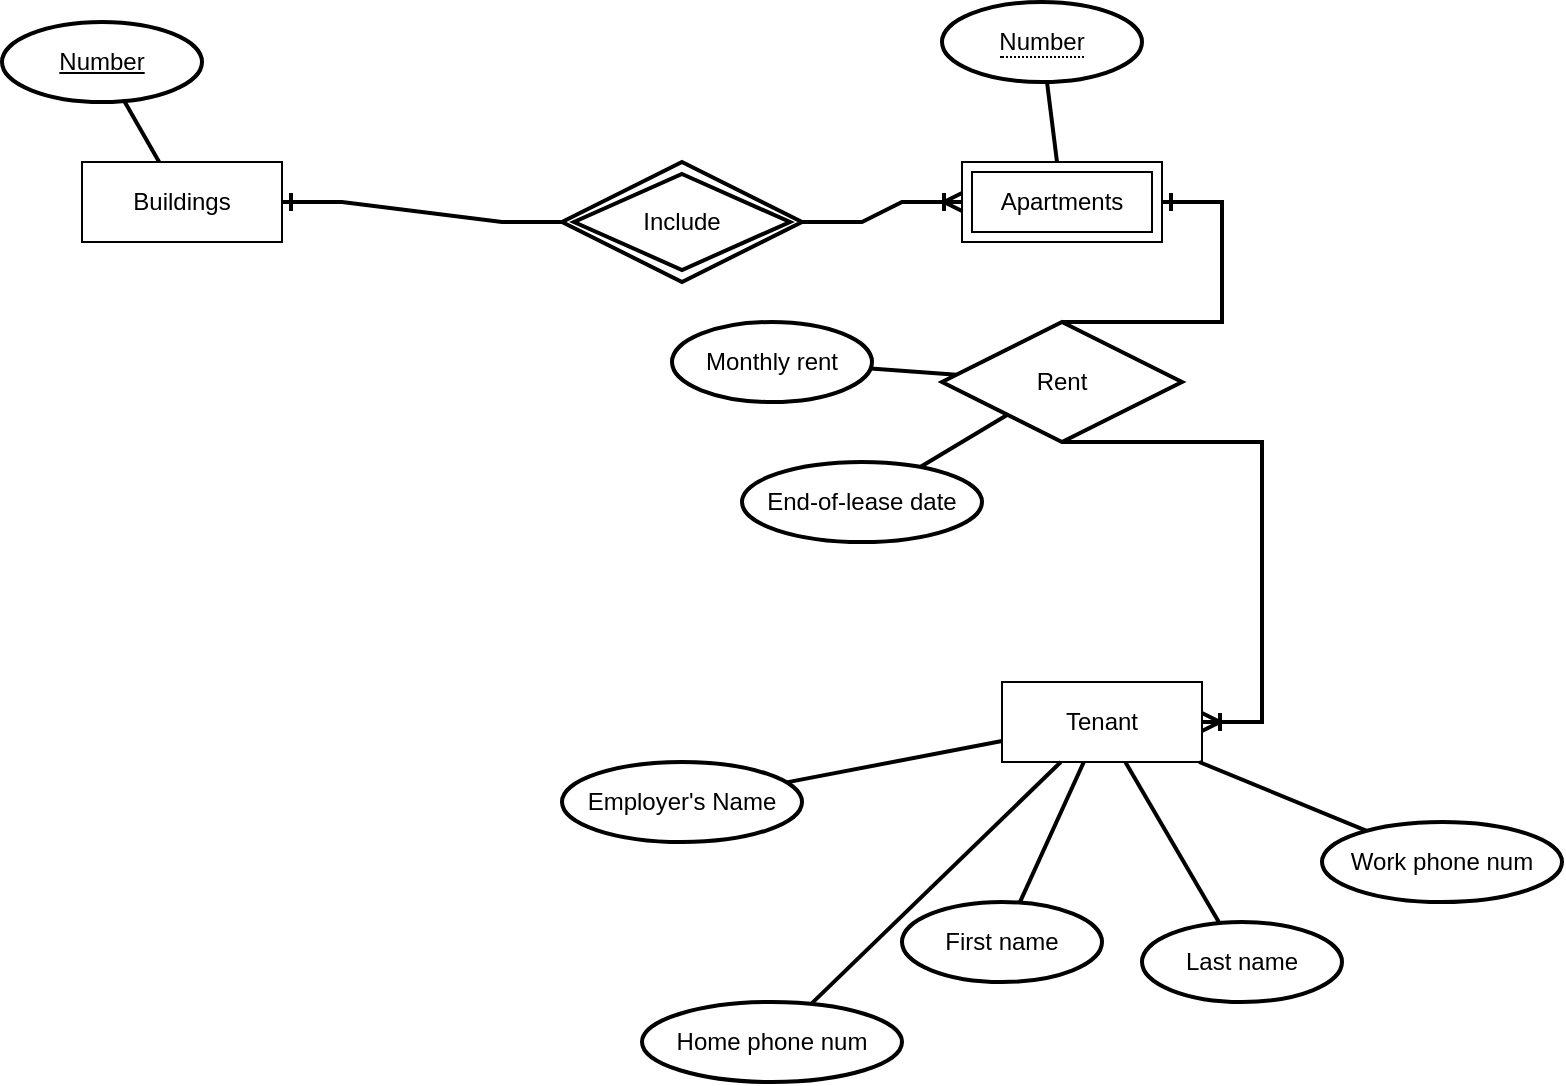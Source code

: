 <mxfile version="17.2.4" type="github">
  <diagram id="R2lEEEUBdFMjLlhIrx00" name="Page-1">
    <mxGraphModel dx="1018" dy="691" grid="1" gridSize="10" guides="1" tooltips="1" connect="1" arrows="1" fold="1" page="1" pageScale="1" pageWidth="850" pageHeight="1100" math="0" shadow="0" extFonts="Permanent Marker^https://fonts.googleapis.com/css?family=Permanent+Marker">
      <root>
        <mxCell id="0" />
        <mxCell id="1" parent="0" />
        <mxCell id="4hTh8UlidPiEM1H8B5LH-1" value="Tenant" style="whiteSpace=wrap;html=1;align=center;" vertex="1" parent="1">
          <mxGeometry x="535" y="570" width="100" height="40" as="geometry" />
        </mxCell>
        <mxCell id="4hTh8UlidPiEM1H8B5LH-2" value="Buildings" style="whiteSpace=wrap;html=1;align=center;" vertex="1" parent="1">
          <mxGeometry x="75" y="310" width="100" height="40" as="geometry" />
        </mxCell>
        <mxCell id="4hTh8UlidPiEM1H8B5LH-3" value="Apartments" style="shape=ext;margin=3;double=1;whiteSpace=wrap;html=1;align=center;strokeColor=#000000;" vertex="1" parent="1">
          <mxGeometry x="515" y="310" width="100" height="40" as="geometry" />
        </mxCell>
        <mxCell id="4hTh8UlidPiEM1H8B5LH-4" value="Rent" style="shape=rhombus;perimeter=rhombusPerimeter;whiteSpace=wrap;html=1;align=center;strokeColor=#000000;strokeWidth=2;fillColor=#FFFFFF;" vertex="1" parent="1">
          <mxGeometry x="505" y="390" width="120" height="60" as="geometry" />
        </mxCell>
        <mxCell id="4hTh8UlidPiEM1H8B5LH-5" value="Include" style="shape=rhombus;double=1;perimeter=rhombusPerimeter;whiteSpace=wrap;html=1;align=center;strokeColor=#000000;strokeWidth=2;fillColor=#FFFFFF;" vertex="1" parent="1">
          <mxGeometry x="315" y="310" width="120" height="60" as="geometry" />
        </mxCell>
        <mxCell id="4hTh8UlidPiEM1H8B5LH-6" value="" style="edgeStyle=entityRelationEdgeStyle;fontSize=12;html=1;endArrow=ERone;endFill=1;rounded=0;entryX=1;entryY=0.5;entryDx=0;entryDy=0;strokeWidth=2;" edge="1" parent="1" source="4hTh8UlidPiEM1H8B5LH-5" target="4hTh8UlidPiEM1H8B5LH-2">
          <mxGeometry width="100" height="100" relative="1" as="geometry">
            <mxPoint x="325" y="410" as="sourcePoint" />
            <mxPoint x="425" y="310" as="targetPoint" />
          </mxGeometry>
        </mxCell>
        <mxCell id="4hTh8UlidPiEM1H8B5LH-7" value="" style="edgeStyle=entityRelationEdgeStyle;fontSize=12;html=1;endArrow=ERoneToMany;rounded=0;exitX=1;exitY=0.5;exitDx=0;exitDy=0;strokeWidth=2;" edge="1" parent="1" source="4hTh8UlidPiEM1H8B5LH-5" target="4hTh8UlidPiEM1H8B5LH-3">
          <mxGeometry width="100" height="100" relative="1" as="geometry">
            <mxPoint x="325" y="410" as="sourcePoint" />
            <mxPoint x="425" y="310" as="targetPoint" />
          </mxGeometry>
        </mxCell>
        <mxCell id="4hTh8UlidPiEM1H8B5LH-8" value="" style="edgeStyle=entityRelationEdgeStyle;fontSize=12;html=1;endArrow=ERone;endFill=1;rounded=0;exitX=0.5;exitY=0;exitDx=0;exitDy=0;strokeWidth=2;" edge="1" parent="1" source="4hTh8UlidPiEM1H8B5LH-4" target="4hTh8UlidPiEM1H8B5LH-3">
          <mxGeometry width="100" height="100" relative="1" as="geometry">
            <mxPoint x="325" y="410" as="sourcePoint" />
            <mxPoint x="425" y="310" as="targetPoint" />
          </mxGeometry>
        </mxCell>
        <mxCell id="4hTh8UlidPiEM1H8B5LH-9" value="" style="edgeStyle=entityRelationEdgeStyle;fontSize=12;html=1;endArrow=ERoneToMany;rounded=0;exitX=0.5;exitY=1;exitDx=0;exitDy=0;strokeWidth=2;" edge="1" parent="1" source="4hTh8UlidPiEM1H8B5LH-4" target="4hTh8UlidPiEM1H8B5LH-1">
          <mxGeometry width="100" height="100" relative="1" as="geometry">
            <mxPoint x="325" y="410" as="sourcePoint" />
            <mxPoint x="425" y="310" as="targetPoint" />
          </mxGeometry>
        </mxCell>
        <mxCell id="4hTh8UlidPiEM1H8B5LH-10" value="Number" style="ellipse;whiteSpace=wrap;html=1;align=center;fontStyle=4;strokeColor=#000000;strokeWidth=2;fillColor=#FFFFFF;" vertex="1" parent="1">
          <mxGeometry x="35" y="240" width="100" height="40" as="geometry" />
        </mxCell>
        <mxCell id="4hTh8UlidPiEM1H8B5LH-11" value="&lt;span style=&quot;border-bottom: 1px dotted&quot;&gt;Number&lt;/span&gt;" style="ellipse;whiteSpace=wrap;html=1;align=center;strokeColor=#000000;strokeWidth=2;fillColor=#FFFFFF;" vertex="1" parent="1">
          <mxGeometry x="505" y="230" width="100" height="40" as="geometry" />
        </mxCell>
        <mxCell id="4hTh8UlidPiEM1H8B5LH-12" value="Monthly rent" style="ellipse;whiteSpace=wrap;html=1;align=center;strokeColor=#000000;strokeWidth=2;fillColor=#FFFFFF;" vertex="1" parent="1">
          <mxGeometry x="370" y="390" width="100" height="40" as="geometry" />
        </mxCell>
        <mxCell id="4hTh8UlidPiEM1H8B5LH-13" value="End-of-lease date" style="ellipse;whiteSpace=wrap;html=1;align=center;strokeColor=#000000;strokeWidth=2;fillColor=#FFFFFF;" vertex="1" parent="1">
          <mxGeometry x="405" y="460" width="120" height="40" as="geometry" />
        </mxCell>
        <mxCell id="4hTh8UlidPiEM1H8B5LH-14" value="Last name" style="ellipse;whiteSpace=wrap;html=1;align=center;strokeColor=#000000;strokeWidth=2;fillColor=#FFFFFF;" vertex="1" parent="1">
          <mxGeometry x="605" y="690" width="100" height="40" as="geometry" />
        </mxCell>
        <mxCell id="4hTh8UlidPiEM1H8B5LH-15" value="First name" style="ellipse;whiteSpace=wrap;html=1;align=center;strokeColor=#000000;strokeWidth=2;fillColor=#FFFFFF;" vertex="1" parent="1">
          <mxGeometry x="485" y="680" width="100" height="40" as="geometry" />
        </mxCell>
        <mxCell id="4hTh8UlidPiEM1H8B5LH-16" value="" style="endArrow=none;html=1;rounded=0;strokeWidth=2;" edge="1" parent="1" source="4hTh8UlidPiEM1H8B5LH-13" target="4hTh8UlidPiEM1H8B5LH-4">
          <mxGeometry relative="1" as="geometry">
            <mxPoint x="285" y="350" as="sourcePoint" />
            <mxPoint x="445" y="350" as="targetPoint" />
          </mxGeometry>
        </mxCell>
        <mxCell id="4hTh8UlidPiEM1H8B5LH-17" value="" style="endArrow=none;html=1;rounded=0;strokeWidth=2;" edge="1" parent="1" source="4hTh8UlidPiEM1H8B5LH-12" target="4hTh8UlidPiEM1H8B5LH-4">
          <mxGeometry relative="1" as="geometry">
            <mxPoint x="285" y="350" as="sourcePoint" />
            <mxPoint x="445" y="350" as="targetPoint" />
          </mxGeometry>
        </mxCell>
        <mxCell id="4hTh8UlidPiEM1H8B5LH-18" value="Employer&#39;s Name" style="ellipse;whiteSpace=wrap;html=1;align=center;strokeColor=#000000;strokeWidth=2;fillColor=#FFFFFF;" vertex="1" parent="1">
          <mxGeometry x="315" y="610" width="120" height="40" as="geometry" />
        </mxCell>
        <mxCell id="4hTh8UlidPiEM1H8B5LH-19" value="Home phone num" style="ellipse;whiteSpace=wrap;html=1;align=center;strokeColor=#000000;strokeWidth=2;fillColor=#FFFFFF;" vertex="1" parent="1">
          <mxGeometry x="355" y="730" width="130" height="40" as="geometry" />
        </mxCell>
        <mxCell id="4hTh8UlidPiEM1H8B5LH-20" value="Work phone num" style="ellipse;whiteSpace=wrap;html=1;align=center;strokeColor=#000000;strokeWidth=2;fillColor=#FFFFFF;" vertex="1" parent="1">
          <mxGeometry x="695" y="640" width="120" height="40" as="geometry" />
        </mxCell>
        <mxCell id="4hTh8UlidPiEM1H8B5LH-21" value="" style="endArrow=none;html=1;rounded=0;strokeWidth=2;" edge="1" parent="1" source="4hTh8UlidPiEM1H8B5LH-15" target="4hTh8UlidPiEM1H8B5LH-1">
          <mxGeometry relative="1" as="geometry">
            <mxPoint x="285" y="530" as="sourcePoint" />
            <mxPoint x="445" y="530" as="targetPoint" />
          </mxGeometry>
        </mxCell>
        <mxCell id="4hTh8UlidPiEM1H8B5LH-22" value="" style="endArrow=none;html=1;rounded=0;strokeWidth=2;" edge="1" parent="1" source="4hTh8UlidPiEM1H8B5LH-18" target="4hTh8UlidPiEM1H8B5LH-1">
          <mxGeometry relative="1" as="geometry">
            <mxPoint x="285" y="530" as="sourcePoint" />
            <mxPoint x="445" y="530" as="targetPoint" />
          </mxGeometry>
        </mxCell>
        <mxCell id="4hTh8UlidPiEM1H8B5LH-23" value="" style="endArrow=none;html=1;rounded=0;strokeWidth=2;" edge="1" parent="1" source="4hTh8UlidPiEM1H8B5LH-19" target="4hTh8UlidPiEM1H8B5LH-1">
          <mxGeometry relative="1" as="geometry">
            <mxPoint x="285" y="530" as="sourcePoint" />
            <mxPoint x="445" y="530" as="targetPoint" />
          </mxGeometry>
        </mxCell>
        <mxCell id="4hTh8UlidPiEM1H8B5LH-24" value="" style="endArrow=none;html=1;rounded=0;strokeWidth=2;" edge="1" parent="1" source="4hTh8UlidPiEM1H8B5LH-14" target="4hTh8UlidPiEM1H8B5LH-1">
          <mxGeometry relative="1" as="geometry">
            <mxPoint x="285" y="530" as="sourcePoint" />
            <mxPoint x="445" y="530" as="targetPoint" />
          </mxGeometry>
        </mxCell>
        <mxCell id="4hTh8UlidPiEM1H8B5LH-25" value="" style="endArrow=none;html=1;rounded=0;strokeWidth=2;" edge="1" parent="1" source="4hTh8UlidPiEM1H8B5LH-20" target="4hTh8UlidPiEM1H8B5LH-1">
          <mxGeometry relative="1" as="geometry">
            <mxPoint x="285" y="530" as="sourcePoint" />
            <mxPoint x="445" y="530" as="targetPoint" />
          </mxGeometry>
        </mxCell>
        <mxCell id="4hTh8UlidPiEM1H8B5LH-26" value="" style="endArrow=none;html=1;rounded=0;strokeWidth=2;" edge="1" parent="1" source="4hTh8UlidPiEM1H8B5LH-10" target="4hTh8UlidPiEM1H8B5LH-2">
          <mxGeometry relative="1" as="geometry">
            <mxPoint x="285" y="350" as="sourcePoint" />
            <mxPoint x="445" y="350" as="targetPoint" />
          </mxGeometry>
        </mxCell>
        <mxCell id="4hTh8UlidPiEM1H8B5LH-28" value="" style="endArrow=none;html=1;rounded=0;strokeWidth=2;" edge="1" parent="1" source="4hTh8UlidPiEM1H8B5LH-3" target="4hTh8UlidPiEM1H8B5LH-11">
          <mxGeometry relative="1" as="geometry">
            <mxPoint x="285" y="490" as="sourcePoint" />
            <mxPoint x="445" y="490" as="targetPoint" />
          </mxGeometry>
        </mxCell>
      </root>
    </mxGraphModel>
  </diagram>
</mxfile>
